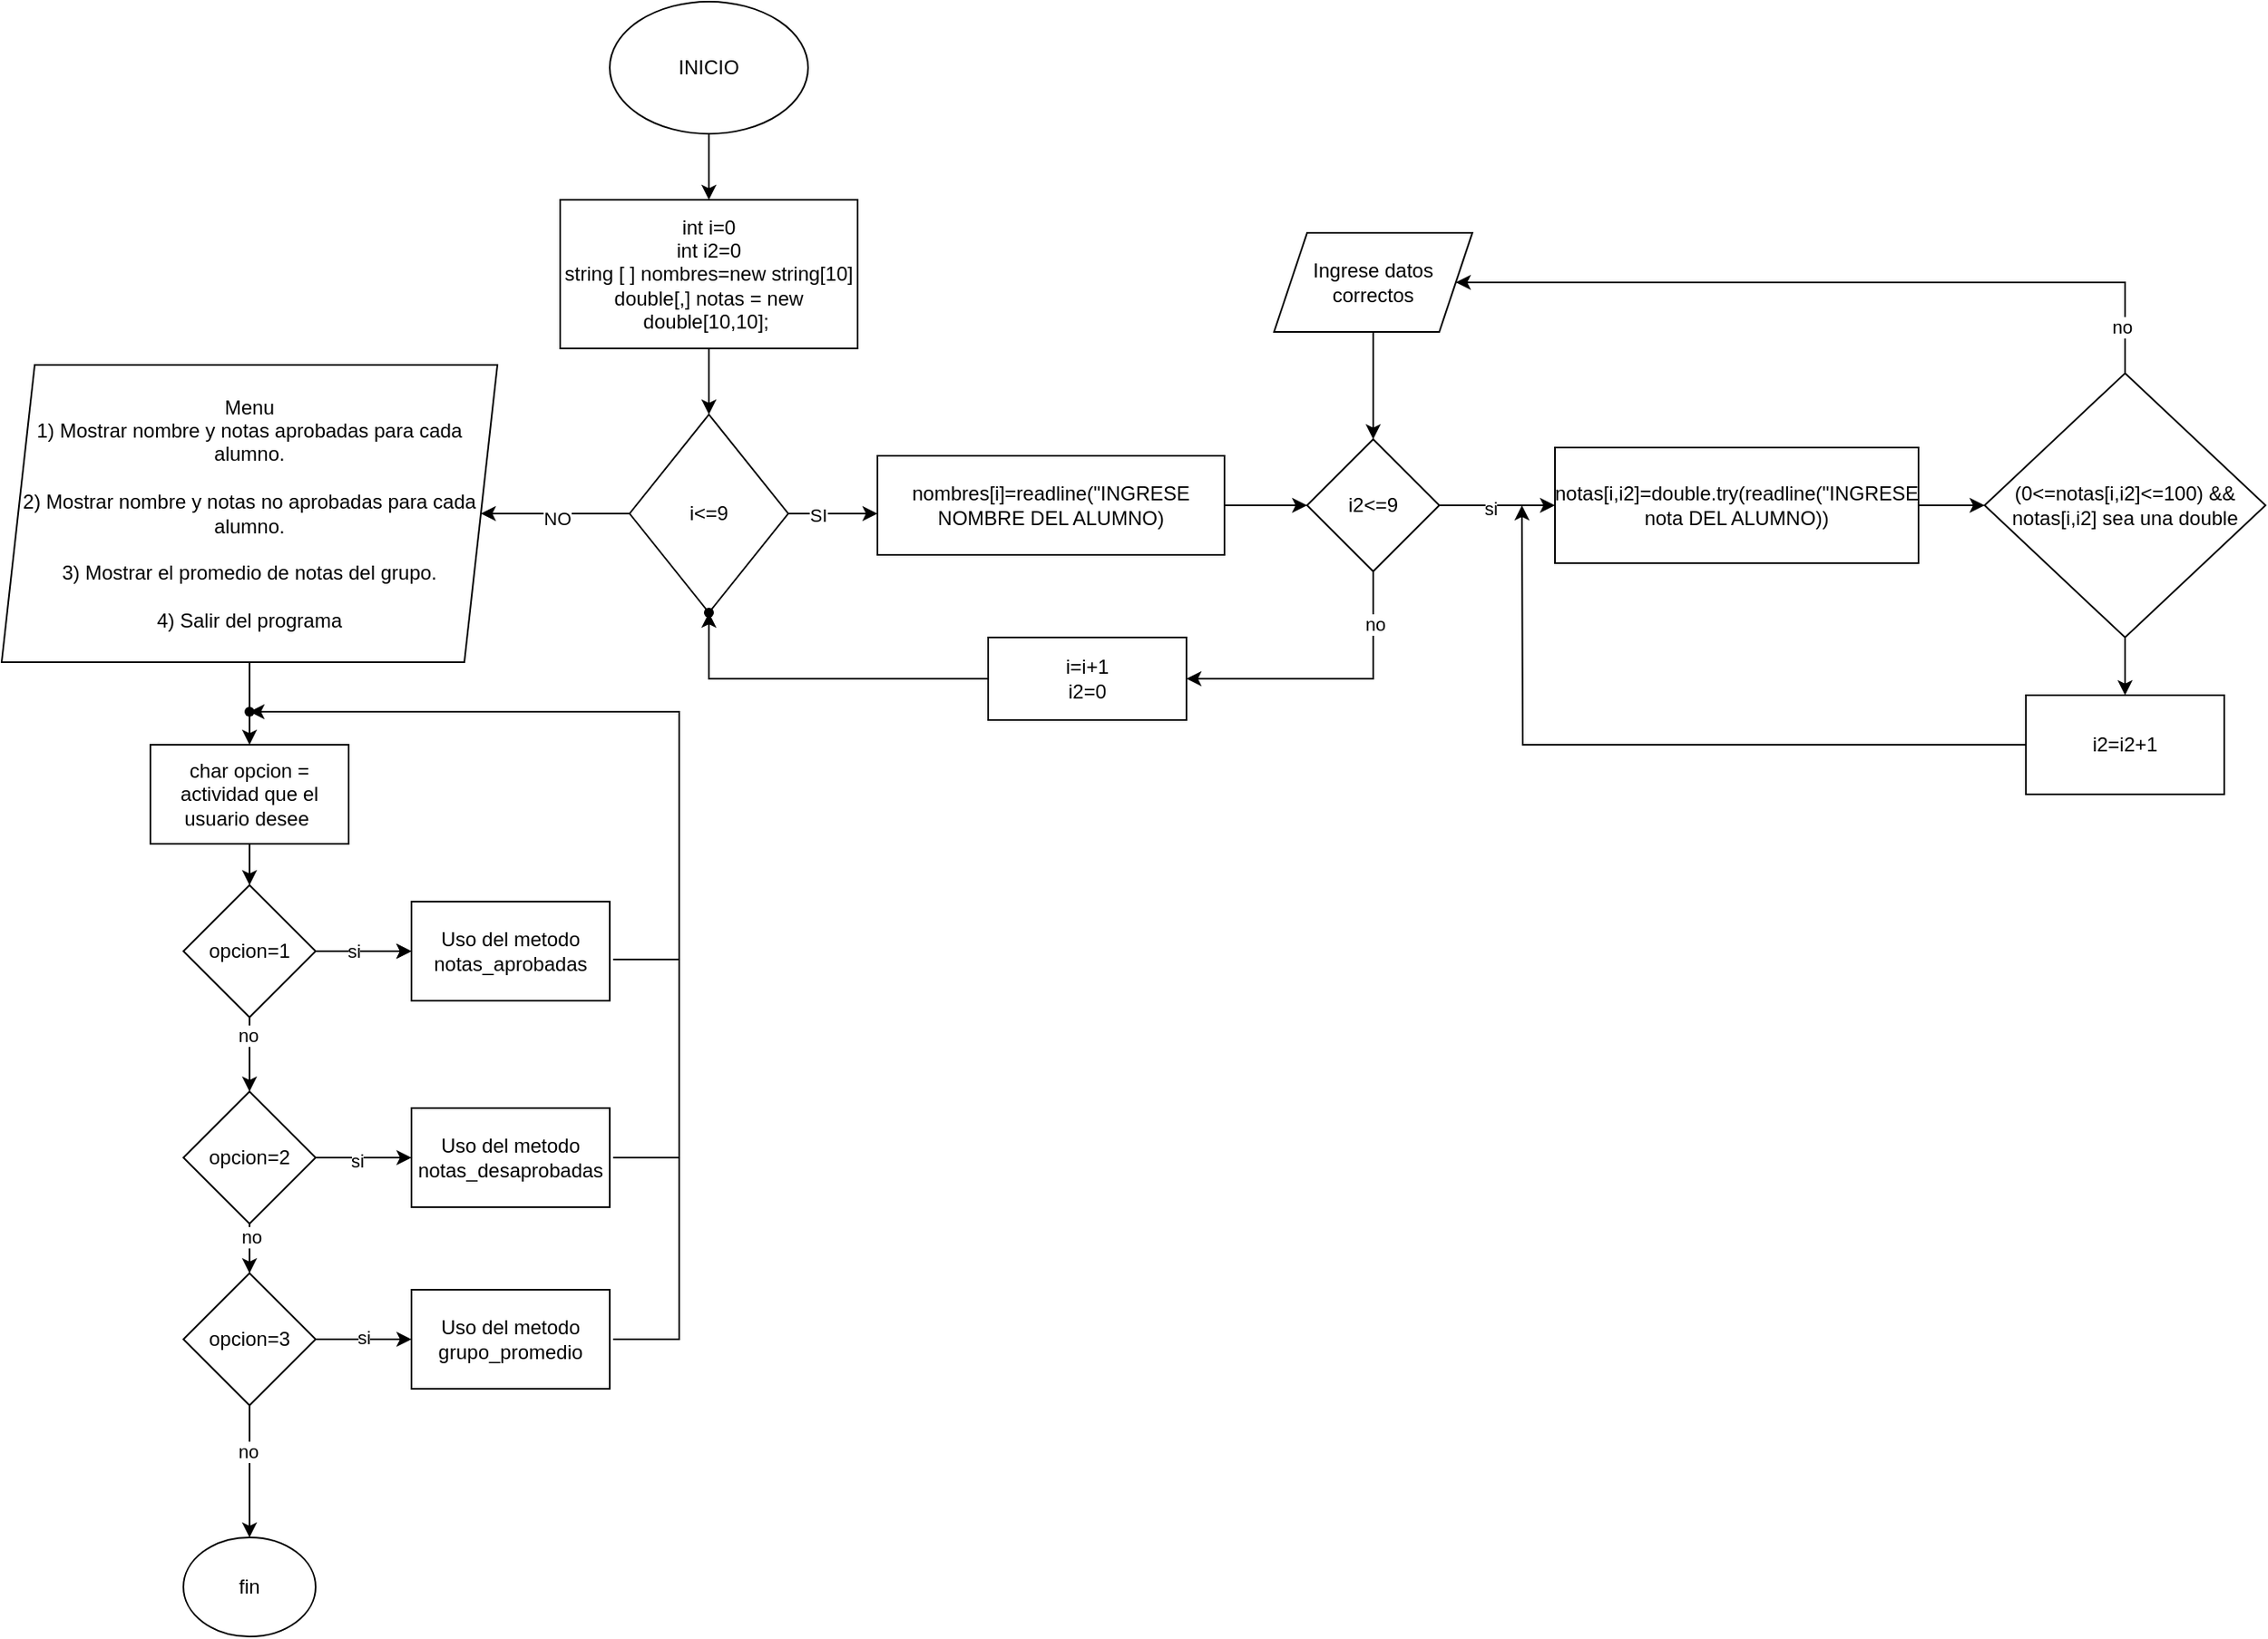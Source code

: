 <mxfile version="26.2.14">
  <diagram id="C5RBs43oDa-KdzZeNtuy" name="Page-1">
    <mxGraphModel dx="985" dy="510" grid="1" gridSize="10" guides="1" tooltips="1" connect="1" arrows="1" fold="1" page="1" pageScale="1" pageWidth="827" pageHeight="1169" math="0" shadow="0">
      <root>
        <mxCell id="WIyWlLk6GJQsqaUBKTNV-0" />
        <mxCell id="WIyWlLk6GJQsqaUBKTNV-1" parent="WIyWlLk6GJQsqaUBKTNV-0" />
        <mxCell id="rMDcmwEc-PW7HVvpvSb--3" value="" style="edgeStyle=orthogonalEdgeStyle;rounded=0;orthogonalLoop=1;jettySize=auto;html=1;" edge="1" parent="WIyWlLk6GJQsqaUBKTNV-1" source="rMDcmwEc-PW7HVvpvSb--0" target="rMDcmwEc-PW7HVvpvSb--2">
          <mxGeometry relative="1" as="geometry" />
        </mxCell>
        <mxCell id="rMDcmwEc-PW7HVvpvSb--0" value="INICIO" style="ellipse;whiteSpace=wrap;html=1;" vertex="1" parent="WIyWlLk6GJQsqaUBKTNV-1">
          <mxGeometry x="478" y="10" width="120" height="80" as="geometry" />
        </mxCell>
        <mxCell id="rMDcmwEc-PW7HVvpvSb--23" value="" style="edgeStyle=orthogonalEdgeStyle;rounded=0;orthogonalLoop=1;jettySize=auto;html=1;" edge="1" parent="WIyWlLk6GJQsqaUBKTNV-1" source="rMDcmwEc-PW7HVvpvSb--2" target="rMDcmwEc-PW7HVvpvSb--4">
          <mxGeometry relative="1" as="geometry" />
        </mxCell>
        <mxCell id="rMDcmwEc-PW7HVvpvSb--2" value="int i=0&lt;div&gt;int i2=0&lt;/div&gt;&lt;div&gt;string [ ] nombres=new string[10]&lt;br&gt;&lt;div&gt;&lt;div&gt;double[,] notas = new double[10,10];&amp;nbsp;&lt;/div&gt;&lt;/div&gt;&lt;/div&gt;" style="rounded=0;whiteSpace=wrap;html=1;" vertex="1" parent="WIyWlLk6GJQsqaUBKTNV-1">
          <mxGeometry x="448" y="130" width="180" height="90" as="geometry" />
        </mxCell>
        <mxCell id="rMDcmwEc-PW7HVvpvSb--7" value="" style="edgeStyle=orthogonalEdgeStyle;rounded=0;orthogonalLoop=1;jettySize=auto;html=1;" edge="1" parent="WIyWlLk6GJQsqaUBKTNV-1" source="rMDcmwEc-PW7HVvpvSb--4">
          <mxGeometry relative="1" as="geometry">
            <mxPoint x="640" y="320" as="targetPoint" />
          </mxGeometry>
        </mxCell>
        <mxCell id="rMDcmwEc-PW7HVvpvSb--24" value="SI" style="edgeLabel;html=1;align=center;verticalAlign=middle;resizable=0;points=[];" vertex="1" connectable="0" parent="rMDcmwEc-PW7HVvpvSb--7">
          <mxGeometry x="-0.366" y="-1" relative="1" as="geometry">
            <mxPoint as="offset" />
          </mxGeometry>
        </mxCell>
        <mxCell id="rMDcmwEc-PW7HVvpvSb--37" value="" style="edgeStyle=orthogonalEdgeStyle;rounded=0;orthogonalLoop=1;jettySize=auto;html=1;" edge="1" parent="WIyWlLk6GJQsqaUBKTNV-1" source="rMDcmwEc-PW7HVvpvSb--4" target="rMDcmwEc-PW7HVvpvSb--36">
          <mxGeometry relative="1" as="geometry" />
        </mxCell>
        <mxCell id="rMDcmwEc-PW7HVvpvSb--38" value="NO" style="edgeLabel;html=1;align=center;verticalAlign=middle;resizable=0;points=[];" vertex="1" connectable="0" parent="rMDcmwEc-PW7HVvpvSb--37">
          <mxGeometry x="-0.009" y="3" relative="1" as="geometry">
            <mxPoint as="offset" />
          </mxGeometry>
        </mxCell>
        <mxCell id="rMDcmwEc-PW7HVvpvSb--4" value="i&amp;lt;=9" style="rhombus;whiteSpace=wrap;html=1;" vertex="1" parent="WIyWlLk6GJQsqaUBKTNV-1">
          <mxGeometry x="490" y="260" width="96" height="120" as="geometry" />
        </mxCell>
        <mxCell id="rMDcmwEc-PW7HVvpvSb--45" value="" style="edgeStyle=orthogonalEdgeStyle;rounded=0;orthogonalLoop=1;jettySize=auto;html=1;" edge="1" parent="WIyWlLk6GJQsqaUBKTNV-1" source="rMDcmwEc-PW7HVvpvSb--8" target="rMDcmwEc-PW7HVvpvSb--44">
          <mxGeometry relative="1" as="geometry" />
        </mxCell>
        <mxCell id="rMDcmwEc-PW7HVvpvSb--8" value="nombres[i]=readline(&quot;INGRESE NOMBRE DEL ALUMNO)" style="rounded=0;whiteSpace=wrap;html=1;" vertex="1" parent="WIyWlLk6GJQsqaUBKTNV-1">
          <mxGeometry x="640" y="285" width="210" height="60" as="geometry" />
        </mxCell>
        <mxCell id="rMDcmwEc-PW7HVvpvSb--47" value="" style="edgeStyle=orthogonalEdgeStyle;rounded=0;orthogonalLoop=1;jettySize=auto;html=1;" edge="1" parent="WIyWlLk6GJQsqaUBKTNV-1" source="rMDcmwEc-PW7HVvpvSb--9" target="rMDcmwEc-PW7HVvpvSb--15">
          <mxGeometry relative="1" as="geometry" />
        </mxCell>
        <mxCell id="rMDcmwEc-PW7HVvpvSb--9" value="notas[i,i2]=double.try(readline(&quot;INGRESE nota DEL ALUMNO))" style="rounded=0;whiteSpace=wrap;html=1;" vertex="1" parent="WIyWlLk6GJQsqaUBKTNV-1">
          <mxGeometry x="1050" y="280" width="220" height="70" as="geometry" />
        </mxCell>
        <mxCell id="rMDcmwEc-PW7HVvpvSb--48" value="" style="edgeStyle=orthogonalEdgeStyle;rounded=0;orthogonalLoop=1;jettySize=auto;html=1;entryX=1;entryY=0.5;entryDx=0;entryDy=0;exitX=0.5;exitY=0;exitDx=0;exitDy=0;" edge="1" parent="WIyWlLk6GJQsqaUBKTNV-1" source="rMDcmwEc-PW7HVvpvSb--15" target="rMDcmwEc-PW7HVvpvSb--19">
          <mxGeometry relative="1" as="geometry">
            <Array as="points">
              <mxPoint x="1395" y="180" />
            </Array>
          </mxGeometry>
        </mxCell>
        <mxCell id="rMDcmwEc-PW7HVvpvSb--51" value="no" style="edgeLabel;html=1;align=center;verticalAlign=middle;resizable=0;points=[];" vertex="1" connectable="0" parent="rMDcmwEc-PW7HVvpvSb--48">
          <mxGeometry x="-0.878" y="2" relative="1" as="geometry">
            <mxPoint as="offset" />
          </mxGeometry>
        </mxCell>
        <mxCell id="rMDcmwEc-PW7HVvpvSb--52" value="" style="edgeStyle=orthogonalEdgeStyle;rounded=0;orthogonalLoop=1;jettySize=auto;html=1;" edge="1" parent="WIyWlLk6GJQsqaUBKTNV-1" source="rMDcmwEc-PW7HVvpvSb--15" target="rMDcmwEc-PW7HVvpvSb--27">
          <mxGeometry relative="1" as="geometry" />
        </mxCell>
        <mxCell id="rMDcmwEc-PW7HVvpvSb--15" value="(0&amp;lt;=notas[i,i2]&amp;lt;=100) &amp;amp;&amp;amp;&lt;div&gt;notas[i,i2] sea una double&lt;/div&gt;" style="rhombus;whiteSpace=wrap;html=1;" vertex="1" parent="WIyWlLk6GJQsqaUBKTNV-1">
          <mxGeometry x="1310" y="235" width="170" height="160" as="geometry" />
        </mxCell>
        <mxCell id="rMDcmwEc-PW7HVvpvSb--49" value="" style="edgeStyle=orthogonalEdgeStyle;rounded=0;orthogonalLoop=1;jettySize=auto;html=1;" edge="1" parent="WIyWlLk6GJQsqaUBKTNV-1" source="rMDcmwEc-PW7HVvpvSb--19" target="rMDcmwEc-PW7HVvpvSb--44">
          <mxGeometry relative="1" as="geometry" />
        </mxCell>
        <mxCell id="rMDcmwEc-PW7HVvpvSb--19" value="Ingrese datos correctos" style="shape=parallelogram;perimeter=parallelogramPerimeter;whiteSpace=wrap;html=1;fixedSize=1;" vertex="1" parent="WIyWlLk6GJQsqaUBKTNV-1">
          <mxGeometry x="880" y="150" width="120" height="60" as="geometry" />
        </mxCell>
        <mxCell id="rMDcmwEc-PW7HVvpvSb--21" value="" style="shape=waypoint;sketch=0;size=6;pointerEvents=1;points=[];fillColor=default;resizable=0;rotatable=0;perimeter=centerPerimeter;snapToPoint=1;" vertex="1" parent="WIyWlLk6GJQsqaUBKTNV-1">
          <mxGeometry x="528" y="370" width="20" height="20" as="geometry" />
        </mxCell>
        <mxCell id="rMDcmwEc-PW7HVvpvSb--54" value="" style="edgeStyle=orthogonalEdgeStyle;rounded=0;orthogonalLoop=1;jettySize=auto;html=1;" edge="1" parent="WIyWlLk6GJQsqaUBKTNV-1" source="rMDcmwEc-PW7HVvpvSb--27">
          <mxGeometry relative="1" as="geometry">
            <mxPoint x="1030" y="315" as="targetPoint" />
          </mxGeometry>
        </mxCell>
        <mxCell id="rMDcmwEc-PW7HVvpvSb--27" value="i2=i2+1" style="whiteSpace=wrap;html=1;" vertex="1" parent="WIyWlLk6GJQsqaUBKTNV-1">
          <mxGeometry x="1335" y="430" width="120" height="60" as="geometry" />
        </mxCell>
        <mxCell id="rMDcmwEc-PW7HVvpvSb--63" value="" style="edgeStyle=orthogonalEdgeStyle;rounded=0;orthogonalLoop=1;jettySize=auto;html=1;" edge="1" parent="WIyWlLk6GJQsqaUBKTNV-1" source="rMDcmwEc-PW7HVvpvSb--36" target="rMDcmwEc-PW7HVvpvSb--62">
          <mxGeometry relative="1" as="geometry" />
        </mxCell>
        <mxCell id="rMDcmwEc-PW7HVvpvSb--36" value="&lt;div&gt;Menu&lt;/div&gt;&lt;div&gt;1) Mostrar nombre y notas aprobadas para cada alumno.&lt;/div&gt;&lt;div&gt;&lt;br&gt;&lt;/div&gt;&lt;div&gt;2) Mostrar nombre y notas no aprobadas para cada alumno.&lt;/div&gt;&lt;div&gt;&lt;br&gt;&lt;/div&gt;&lt;div&gt;3) Mostrar el promedio de notas del grupo.&lt;/div&gt;&lt;div&gt;&lt;br&gt;&lt;/div&gt;&lt;div&gt;4) Salir del programa&lt;/div&gt;" style="shape=parallelogram;perimeter=parallelogramPerimeter;whiteSpace=wrap;html=1;fixedSize=1;" vertex="1" parent="WIyWlLk6GJQsqaUBKTNV-1">
          <mxGeometry x="110" y="230" width="300" height="180" as="geometry" />
        </mxCell>
        <mxCell id="rMDcmwEc-PW7HVvpvSb--58" value="" style="edgeStyle=orthogonalEdgeStyle;rounded=0;orthogonalLoop=1;jettySize=auto;html=1;entryX=1;entryY=0.5;entryDx=0;entryDy=0;" edge="1" parent="WIyWlLk6GJQsqaUBKTNV-1" source="rMDcmwEc-PW7HVvpvSb--44" target="rMDcmwEc-PW7HVvpvSb--57">
          <mxGeometry relative="1" as="geometry">
            <mxPoint x="950" y="450" as="targetPoint" />
            <Array as="points">
              <mxPoint x="940" y="420" />
            </Array>
          </mxGeometry>
        </mxCell>
        <mxCell id="rMDcmwEc-PW7HVvpvSb--59" value="no" style="edgeLabel;html=1;align=center;verticalAlign=middle;resizable=0;points=[];" vertex="1" connectable="0" parent="rMDcmwEc-PW7HVvpvSb--58">
          <mxGeometry x="-0.638" y="1" relative="1" as="geometry">
            <mxPoint as="offset" />
          </mxGeometry>
        </mxCell>
        <mxCell id="rMDcmwEc-PW7HVvpvSb--44" value="i2&amp;lt;=9" style="rhombus;whiteSpace=wrap;html=1;" vertex="1" parent="WIyWlLk6GJQsqaUBKTNV-1">
          <mxGeometry x="900" y="275" width="80" height="80" as="geometry" />
        </mxCell>
        <mxCell id="rMDcmwEc-PW7HVvpvSb--55" value="" style="edgeStyle=orthogonalEdgeStyle;rounded=0;orthogonalLoop=1;jettySize=auto;html=1;entryX=0;entryY=0.5;entryDx=0;entryDy=0;" edge="1" parent="WIyWlLk6GJQsqaUBKTNV-1" source="rMDcmwEc-PW7HVvpvSb--44" target="rMDcmwEc-PW7HVvpvSb--9">
          <mxGeometry relative="1" as="geometry">
            <mxPoint x="980" y="315" as="sourcePoint" />
            <mxPoint x="1030" y="315" as="targetPoint" />
          </mxGeometry>
        </mxCell>
        <mxCell id="rMDcmwEc-PW7HVvpvSb--56" value="si" style="edgeLabel;html=1;align=center;verticalAlign=middle;resizable=0;points=[];" vertex="1" connectable="0" parent="rMDcmwEc-PW7HVvpvSb--55">
          <mxGeometry x="-0.12" y="-2" relative="1" as="geometry">
            <mxPoint as="offset" />
          </mxGeometry>
        </mxCell>
        <mxCell id="rMDcmwEc-PW7HVvpvSb--57" value="i=i+1&lt;div&gt;i2=0&lt;/div&gt;" style="whiteSpace=wrap;html=1;" vertex="1" parent="WIyWlLk6GJQsqaUBKTNV-1">
          <mxGeometry x="707" y="395" width="120" height="50" as="geometry" />
        </mxCell>
        <mxCell id="rMDcmwEc-PW7HVvpvSb--60" style="edgeStyle=orthogonalEdgeStyle;rounded=0;orthogonalLoop=1;jettySize=auto;html=1;entryX=0.476;entryY=1.035;entryDx=0;entryDy=0;entryPerimeter=0;" edge="1" parent="WIyWlLk6GJQsqaUBKTNV-1" source="rMDcmwEc-PW7HVvpvSb--57" target="rMDcmwEc-PW7HVvpvSb--21">
          <mxGeometry relative="1" as="geometry" />
        </mxCell>
        <mxCell id="rMDcmwEc-PW7HVvpvSb--65" value="" style="edgeStyle=orthogonalEdgeStyle;rounded=0;orthogonalLoop=1;jettySize=auto;html=1;" edge="1" parent="WIyWlLk6GJQsqaUBKTNV-1" source="rMDcmwEc-PW7HVvpvSb--62" target="rMDcmwEc-PW7HVvpvSb--64">
          <mxGeometry relative="1" as="geometry" />
        </mxCell>
        <mxCell id="rMDcmwEc-PW7HVvpvSb--62" value="char opcion = actividad que el usuario desee&amp;nbsp;" style="rounded=0;whiteSpace=wrap;html=1;" vertex="1" parent="WIyWlLk6GJQsqaUBKTNV-1">
          <mxGeometry x="200" y="460" width="120" height="60" as="geometry" />
        </mxCell>
        <mxCell id="rMDcmwEc-PW7HVvpvSb--67" value="" style="edgeStyle=orthogonalEdgeStyle;rounded=0;orthogonalLoop=1;jettySize=auto;html=1;" edge="1" parent="WIyWlLk6GJQsqaUBKTNV-1" source="rMDcmwEc-PW7HVvpvSb--64" target="rMDcmwEc-PW7HVvpvSb--66">
          <mxGeometry relative="1" as="geometry" />
        </mxCell>
        <mxCell id="rMDcmwEc-PW7HVvpvSb--80" value="no" style="edgeLabel;html=1;align=center;verticalAlign=middle;resizable=0;points=[];" vertex="1" connectable="0" parent="rMDcmwEc-PW7HVvpvSb--67">
          <mxGeometry x="-0.519" y="-1" relative="1" as="geometry">
            <mxPoint as="offset" />
          </mxGeometry>
        </mxCell>
        <mxCell id="rMDcmwEc-PW7HVvpvSb--73" value="" style="edgeStyle=orthogonalEdgeStyle;rounded=0;orthogonalLoop=1;jettySize=auto;html=1;" edge="1" parent="WIyWlLk6GJQsqaUBKTNV-1" source="rMDcmwEc-PW7HVvpvSb--64" target="rMDcmwEc-PW7HVvpvSb--70">
          <mxGeometry relative="1" as="geometry" />
        </mxCell>
        <mxCell id="rMDcmwEc-PW7HVvpvSb--76" value="" style="edgeStyle=orthogonalEdgeStyle;rounded=0;orthogonalLoop=1;jettySize=auto;html=1;" edge="1" parent="WIyWlLk6GJQsqaUBKTNV-1" source="rMDcmwEc-PW7HVvpvSb--64" target="rMDcmwEc-PW7HVvpvSb--70">
          <mxGeometry relative="1" as="geometry" />
        </mxCell>
        <mxCell id="rMDcmwEc-PW7HVvpvSb--77" value="si" style="edgeLabel;html=1;align=center;verticalAlign=middle;resizable=0;points=[];" vertex="1" connectable="0" parent="rMDcmwEc-PW7HVvpvSb--76">
          <mxGeometry x="-0.213" relative="1" as="geometry">
            <mxPoint as="offset" />
          </mxGeometry>
        </mxCell>
        <mxCell id="rMDcmwEc-PW7HVvpvSb--64" value="opcion=1" style="rhombus;whiteSpace=wrap;html=1;" vertex="1" parent="WIyWlLk6GJQsqaUBKTNV-1">
          <mxGeometry x="220" y="545" width="80" height="80" as="geometry" />
        </mxCell>
        <mxCell id="rMDcmwEc-PW7HVvpvSb--69" value="" style="edgeStyle=orthogonalEdgeStyle;rounded=0;orthogonalLoop=1;jettySize=auto;html=1;" edge="1" parent="WIyWlLk6GJQsqaUBKTNV-1" source="rMDcmwEc-PW7HVvpvSb--66" target="rMDcmwEc-PW7HVvpvSb--68">
          <mxGeometry relative="1" as="geometry" />
        </mxCell>
        <mxCell id="rMDcmwEc-PW7HVvpvSb--81" value="no" style="edgeLabel;html=1;align=center;verticalAlign=middle;resizable=0;points=[];" vertex="1" connectable="0" parent="rMDcmwEc-PW7HVvpvSb--69">
          <mxGeometry x="-0.673" y="1" relative="1" as="geometry">
            <mxPoint as="offset" />
          </mxGeometry>
        </mxCell>
        <mxCell id="rMDcmwEc-PW7HVvpvSb--74" value="" style="edgeStyle=orthogonalEdgeStyle;rounded=0;orthogonalLoop=1;jettySize=auto;html=1;" edge="1" parent="WIyWlLk6GJQsqaUBKTNV-1" source="rMDcmwEc-PW7HVvpvSb--66" target="rMDcmwEc-PW7HVvpvSb--71">
          <mxGeometry relative="1" as="geometry" />
        </mxCell>
        <mxCell id="rMDcmwEc-PW7HVvpvSb--78" value="si" style="edgeLabel;html=1;align=center;verticalAlign=middle;resizable=0;points=[];" vertex="1" connectable="0" parent="rMDcmwEc-PW7HVvpvSb--74">
          <mxGeometry x="-0.132" y="-2" relative="1" as="geometry">
            <mxPoint as="offset" />
          </mxGeometry>
        </mxCell>
        <mxCell id="rMDcmwEc-PW7HVvpvSb--66" value="opcion=2" style="rhombus;whiteSpace=wrap;html=1;" vertex="1" parent="WIyWlLk6GJQsqaUBKTNV-1">
          <mxGeometry x="220" y="670" width="80" height="80" as="geometry" />
        </mxCell>
        <mxCell id="rMDcmwEc-PW7HVvpvSb--75" value="" style="edgeStyle=orthogonalEdgeStyle;rounded=0;orthogonalLoop=1;jettySize=auto;html=1;" edge="1" parent="WIyWlLk6GJQsqaUBKTNV-1" source="rMDcmwEc-PW7HVvpvSb--68" target="rMDcmwEc-PW7HVvpvSb--72">
          <mxGeometry relative="1" as="geometry" />
        </mxCell>
        <mxCell id="rMDcmwEc-PW7HVvpvSb--79" value="si" style="edgeLabel;html=1;align=center;verticalAlign=middle;resizable=0;points=[];" vertex="1" connectable="0" parent="rMDcmwEc-PW7HVvpvSb--75">
          <mxGeometry x="-0.01" y="1" relative="1" as="geometry">
            <mxPoint as="offset" />
          </mxGeometry>
        </mxCell>
        <mxCell id="rMDcmwEc-PW7HVvpvSb--83" value="" style="edgeStyle=orthogonalEdgeStyle;rounded=0;orthogonalLoop=1;jettySize=auto;html=1;" edge="1" parent="WIyWlLk6GJQsqaUBKTNV-1" source="rMDcmwEc-PW7HVvpvSb--68" target="rMDcmwEc-PW7HVvpvSb--82">
          <mxGeometry relative="1" as="geometry" />
        </mxCell>
        <mxCell id="rMDcmwEc-PW7HVvpvSb--84" value="no" style="edgeLabel;html=1;align=center;verticalAlign=middle;resizable=0;points=[];" vertex="1" connectable="0" parent="rMDcmwEc-PW7HVvpvSb--83">
          <mxGeometry x="-0.298" y="-1" relative="1" as="geometry">
            <mxPoint as="offset" />
          </mxGeometry>
        </mxCell>
        <mxCell id="rMDcmwEc-PW7HVvpvSb--68" value="opcion=3" style="rhombus;whiteSpace=wrap;html=1;" vertex="1" parent="WIyWlLk6GJQsqaUBKTNV-1">
          <mxGeometry x="220" y="780" width="80" height="80" as="geometry" />
        </mxCell>
        <mxCell id="rMDcmwEc-PW7HVvpvSb--86" value="" style="edgeStyle=orthogonalEdgeStyle;rounded=0;orthogonalLoop=1;jettySize=auto;html=1;entryX=0.779;entryY=0.193;entryDx=0;entryDy=0;entryPerimeter=0;" edge="1" parent="WIyWlLk6GJQsqaUBKTNV-1" target="rMDcmwEc-PW7HVvpvSb--85">
          <mxGeometry relative="1" as="geometry">
            <mxPoint x="490" y="820" as="sourcePoint" />
            <mxPoint x="460" y="420" as="targetPoint" />
            <Array as="points">
              <mxPoint x="480" y="820" />
              <mxPoint x="480" y="820" />
              <mxPoint x="520" y="820" />
              <mxPoint x="520" y="440" />
            </Array>
          </mxGeometry>
        </mxCell>
        <mxCell id="rMDcmwEc-PW7HVvpvSb--70" value="Uso del metodo notas_aprobadas" style="rounded=0;whiteSpace=wrap;html=1;" vertex="1" parent="WIyWlLk6GJQsqaUBKTNV-1">
          <mxGeometry x="358" y="555" width="120" height="60" as="geometry" />
        </mxCell>
        <mxCell id="rMDcmwEc-PW7HVvpvSb--71" value="Uso del metodo notas_desaprobadas" style="rounded=0;whiteSpace=wrap;html=1;" vertex="1" parent="WIyWlLk6GJQsqaUBKTNV-1">
          <mxGeometry x="358" y="680" width="120" height="60" as="geometry" />
        </mxCell>
        <mxCell id="rMDcmwEc-PW7HVvpvSb--72" value="Uso del metodo grupo_promedio" style="rounded=0;whiteSpace=wrap;html=1;" vertex="1" parent="WIyWlLk6GJQsqaUBKTNV-1">
          <mxGeometry x="358" y="790" width="120" height="60" as="geometry" />
        </mxCell>
        <mxCell id="rMDcmwEc-PW7HVvpvSb--82" value="fin" style="ellipse;whiteSpace=wrap;html=1;" vertex="1" parent="WIyWlLk6GJQsqaUBKTNV-1">
          <mxGeometry x="220" y="940" width="80" height="60" as="geometry" />
        </mxCell>
        <mxCell id="rMDcmwEc-PW7HVvpvSb--85" value="" style="shape=waypoint;sketch=0;size=6;pointerEvents=1;points=[];fillColor=default;resizable=0;rotatable=0;perimeter=centerPerimeter;snapToPoint=1;rounded=0;" vertex="1" parent="WIyWlLk6GJQsqaUBKTNV-1">
          <mxGeometry x="250" y="430" width="20" height="20" as="geometry" />
        </mxCell>
        <mxCell id="rMDcmwEc-PW7HVvpvSb--87" value="" style="endArrow=none;html=1;rounded=0;" edge="1" parent="WIyWlLk6GJQsqaUBKTNV-1">
          <mxGeometry width="50" height="50" relative="1" as="geometry">
            <mxPoint x="480" y="590" as="sourcePoint" />
            <mxPoint x="520" y="590" as="targetPoint" />
          </mxGeometry>
        </mxCell>
        <mxCell id="rMDcmwEc-PW7HVvpvSb--88" value="" style="endArrow=none;html=1;rounded=0;" edge="1" parent="WIyWlLk6GJQsqaUBKTNV-1">
          <mxGeometry width="50" height="50" relative="1" as="geometry">
            <mxPoint x="480" y="710" as="sourcePoint" />
            <mxPoint x="520" y="710" as="targetPoint" />
          </mxGeometry>
        </mxCell>
      </root>
    </mxGraphModel>
  </diagram>
</mxfile>

